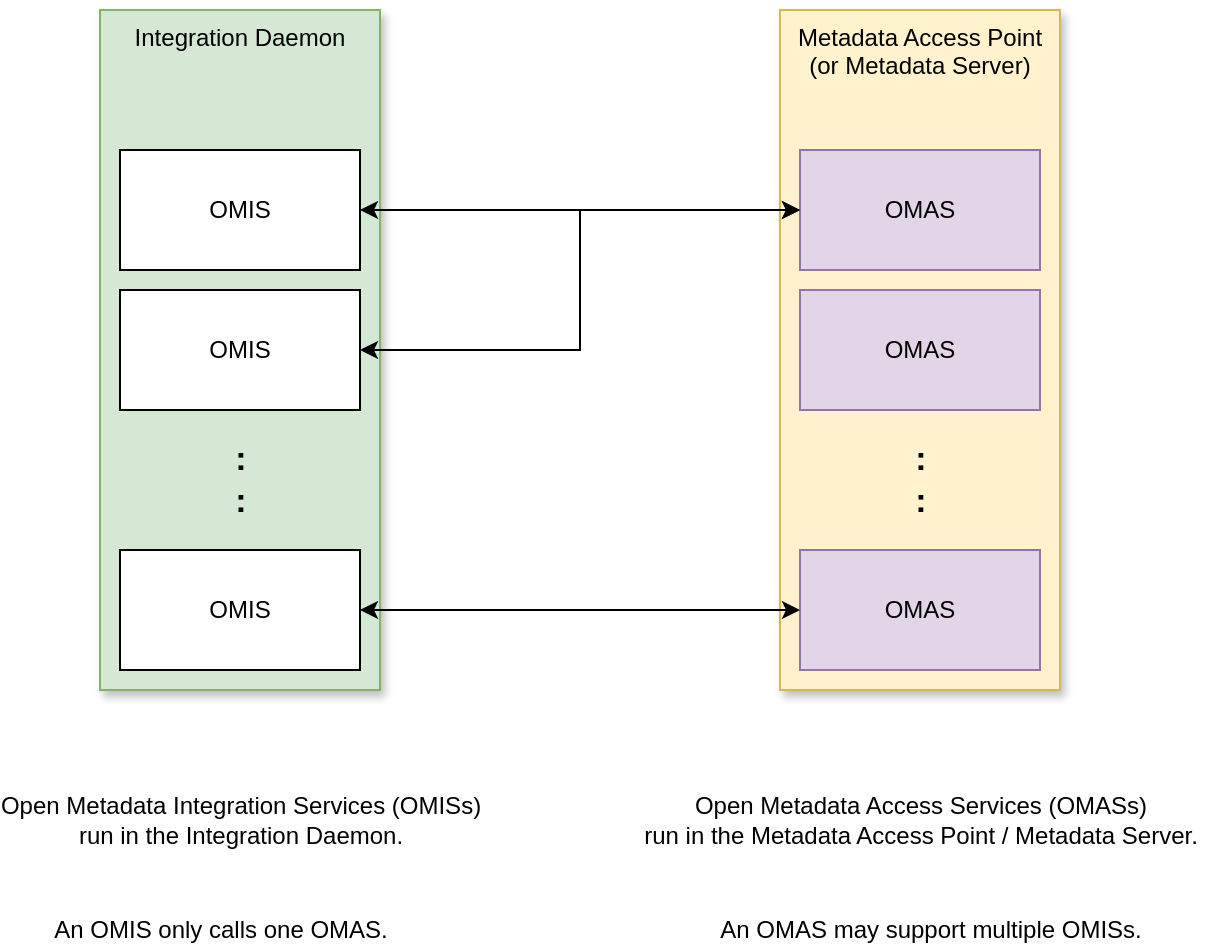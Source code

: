 <mxfile version="13.7.9" type="device" pages="4"><diagram id="kQIJDIRkGpUccyTiQSNZ" name="omis-omas-pair"><mxGraphModel dx="1106" dy="787" grid="1" gridSize="10" guides="1" tooltips="1" connect="1" arrows="1" fold="1" page="1" pageScale="1" pageWidth="827" pageHeight="1169" math="0" shadow="0"><root><mxCell id="0"/><mxCell id="1" parent="0"/><mxCell id="pXwLLE9wcdzc4x6rXp7t-1" value="Metadata Access Point (or Metadata Server)" style="rounded=0;whiteSpace=wrap;html=1;verticalAlign=top;fillColor=#fff2cc;strokeColor=#d6b656;shadow=1;" parent="1" vertex="1"><mxGeometry x="520" y="90" width="140" height="340" as="geometry"/></mxCell><mxCell id="pXwLLE9wcdzc4x6rXp7t-2" value="OMAS" style="rounded=0;whiteSpace=wrap;html=1;fillColor=#e1d5e7;strokeColor=#9673a6;" parent="1" vertex="1"><mxGeometry x="530" y="160" width="120" height="60" as="geometry"/></mxCell><mxCell id="pXwLLE9wcdzc4x6rXp7t-3" value="OMAS" style="rounded=0;whiteSpace=wrap;html=1;fillColor=#e1d5e7;strokeColor=#9673a6;" parent="1" vertex="1"><mxGeometry x="530" y="230" width="120" height="60" as="geometry"/></mxCell><mxCell id="pXwLLE9wcdzc4x6rXp7t-4" value="OMAS" style="rounded=0;whiteSpace=wrap;html=1;fillColor=#e1d5e7;strokeColor=#9673a6;" parent="1" vertex="1"><mxGeometry x="530" y="360" width="120" height="60" as="geometry"/></mxCell><mxCell id="pXwLLE9wcdzc4x6rXp7t-5" value=":&lt;br style=&quot;font-size: 17px;&quot;&gt;:" style="text;html=1;align=center;verticalAlign=middle;resizable=0;points=[];;autosize=1;fontStyle=1;fontSize=17;" parent="1" vertex="1"><mxGeometry x="580" y="300" width="20" height="50" as="geometry"/></mxCell><mxCell id="pXwLLE9wcdzc4x6rXp7t-6" value="Integration Daemon" style="rounded=0;whiteSpace=wrap;html=1;verticalAlign=top;fillColor=#d5e8d4;strokeColor=#82b366;shadow=1;" parent="1" vertex="1"><mxGeometry x="180" y="90" width="140" height="340" as="geometry"/></mxCell><mxCell id="pXwLLE9wcdzc4x6rXp7t-11" style="edgeStyle=orthogonalEdgeStyle;rounded=0;orthogonalLoop=1;jettySize=auto;html=1;exitX=1;exitY=0.5;exitDx=0;exitDy=0;fontSize=17;startArrow=classic;startFill=1;" parent="1" source="pXwLLE9wcdzc4x6rXp7t-7" target="pXwLLE9wcdzc4x6rXp7t-2" edge="1"><mxGeometry relative="1" as="geometry"/></mxCell><mxCell id="pXwLLE9wcdzc4x6rXp7t-7" value="OMIS" style="rounded=0;whiteSpace=wrap;html=1;" parent="1" vertex="1"><mxGeometry x="190" y="160" width="120" height="60" as="geometry"/></mxCell><mxCell id="pXwLLE9wcdzc4x6rXp7t-12" style="edgeStyle=orthogonalEdgeStyle;rounded=0;orthogonalLoop=1;jettySize=auto;html=1;exitX=1;exitY=0.5;exitDx=0;exitDy=0;entryX=0;entryY=0.5;entryDx=0;entryDy=0;startArrow=classic;startFill=1;fontSize=17;" parent="1" source="pXwLLE9wcdzc4x6rXp7t-8" target="pXwLLE9wcdzc4x6rXp7t-2" edge="1"><mxGeometry relative="1" as="geometry"/></mxCell><mxCell id="pXwLLE9wcdzc4x6rXp7t-8" value="OMIS" style="rounded=0;whiteSpace=wrap;html=1;" parent="1" vertex="1"><mxGeometry x="190" y="230" width="120" height="60" as="geometry"/></mxCell><mxCell id="pXwLLE9wcdzc4x6rXp7t-13" style="edgeStyle=orthogonalEdgeStyle;rounded=0;orthogonalLoop=1;jettySize=auto;html=1;exitX=1;exitY=0.5;exitDx=0;exitDy=0;entryX=0;entryY=0.5;entryDx=0;entryDy=0;startArrow=classic;startFill=1;fontSize=17;" parent="1" source="pXwLLE9wcdzc4x6rXp7t-9" target="pXwLLE9wcdzc4x6rXp7t-4" edge="1"><mxGeometry relative="1" as="geometry"/></mxCell><mxCell id="pXwLLE9wcdzc4x6rXp7t-9" value="OMIS" style="rounded=0;whiteSpace=wrap;html=1;" parent="1" vertex="1"><mxGeometry x="190" y="360" width="120" height="60" as="geometry"/></mxCell><mxCell id="pXwLLE9wcdzc4x6rXp7t-10" value=":&lt;br style=&quot;font-size: 17px;&quot;&gt;:" style="text;html=1;align=center;verticalAlign=middle;resizable=0;points=[];;autosize=1;fontStyle=1;fontSize=17;" parent="1" vertex="1"><mxGeometry x="240" y="300" width="20" height="50" as="geometry"/></mxCell><mxCell id="TBZB0Yjwz6d4kZKWlZUH-1" value="Open Metadata Integration Services (OMISs)&lt;br&gt;run in the Integration Daemon." style="text;html=1;align=center;verticalAlign=middle;resizable=1;points=[];autosize=1;" parent="1" vertex="1"><mxGeometry x="130" y="480" width="240" height="30" as="geometry"/></mxCell><mxCell id="TBZB0Yjwz6d4kZKWlZUH-2" value="Open Metadata Access Services (OMASs)&lt;br&gt;run in the Metadata Access Point / Metadata Server." style="text;html=1;align=center;verticalAlign=middle;resizable=1;points=[];autosize=1;" parent="1" vertex="1"><mxGeometry x="445" y="480" width="290" height="30" as="geometry"/></mxCell><mxCell id="TBZB0Yjwz6d4kZKWlZUH-3" value="An OMIS only calls one OMAS." style="text;html=1;align=center;verticalAlign=middle;resizable=0;points=[];autosize=1;" parent="1" vertex="1"><mxGeometry x="150" y="540" width="180" height="20" as="geometry"/></mxCell><mxCell id="TBZB0Yjwz6d4kZKWlZUH-4" value="An OMAS may support multiple OMISs." style="text;html=1;align=center;verticalAlign=middle;resizable=0;points=[];autosize=1;" parent="1" vertex="1"><mxGeometry x="480" y="540" width="230" height="20" as="geometry"/></mxCell></root></mxGraphModel></diagram><diagram id="H9T8ZdyGat-CJztdKYxI" name="integration-daemon-internals"><mxGraphModel dx="1106" dy="787" grid="1" gridSize="10" guides="1" tooltips="1" connect="1" arrows="1" fold="1" page="1" pageScale="1" pageWidth="827" pageHeight="1169" math="0" shadow="0"><root><mxCell id="LcJ5vQukcpZp4p8WFnJC-0"/><mxCell id="LcJ5vQukcpZp4p8WFnJC-1" parent="LcJ5vQukcpZp4p8WFnJC-0"/><mxCell id="2XS9oMDQqixrNcmkXcbp-0" value="Integration Daemon" style="rounded=0;whiteSpace=wrap;html=1;verticalAlign=top;fillColor=#d5e8d4;strokeColor=#82b366;shadow=1;" parent="LcJ5vQukcpZp4p8WFnJC-1" vertex="1"><mxGeometry x="191" y="90" width="370" height="540" as="geometry"/></mxCell><mxCell id="2XS9oMDQqixrNcmkXcbp-2" value="Integration Service (OMIS)" style="rounded=0;whiteSpace=wrap;html=1;verticalAlign=top;" parent="LcJ5vQukcpZp4p8WFnJC-1" vertex="1"><mxGeometry x="206.43" y="190" width="343.57" height="371" as="geometry"/></mxCell><mxCell id="2XS9oMDQqixrNcmkXcbp-4" value=":&lt;br style=&quot;font-size: 22px;&quot;&gt;:" style="text;html=1;align=center;verticalAlign=middle;resizable=0;points=[];;autosize=1;fontStyle=1;fontSize=22;" parent="LcJ5vQukcpZp4p8WFnJC-1" vertex="1"><mxGeometry x="366.001" y="569.999" width="20" height="60" as="geometry"/></mxCell><mxCell id="2XS9oMDQqixrNcmkXcbp-6" value=":&lt;br style=&quot;font-size: 22px;&quot;&gt;:" style="text;html=1;align=center;verticalAlign=middle;resizable=0;points=[];;autosize=1;fontStyle=1;fontSize=22;" parent="LcJ5vQukcpZp4p8WFnJC-1" vertex="1"><mxGeometry x="366.001" y="119.999" width="20" height="60" as="geometry"/></mxCell><mxCell id="jgvwML-uzM1dRke-Ec22-39" style="edgeStyle=orthogonalEdgeStyle;rounded=0;orthogonalLoop=1;jettySize=auto;html=1;exitX=0.5;exitY=1;exitDx=0;exitDy=0;entryX=0.25;entryY=0;entryDx=0;entryDy=0;startArrow=none;startFill=0;endArrow=classic;endFill=1;fontSize=12;" parent="LcJ5vQukcpZp4p8WFnJC-1" source="2XS9oMDQqixrNcmkXcbp-7" target="jgvwML-uzM1dRke-Ec22-37" edge="1"><mxGeometry relative="1" as="geometry"><Array as="points"><mxPoint x="570" y="378"/><mxPoint x="570" y="340"/><mxPoint x="603" y="340"/></Array></mxGeometry></mxCell><mxCell id="2XS9oMDQqixrNcmkXcbp-7" value="OMAS Client" style="rounded=0;whiteSpace=wrap;html=1;fontSize=12;rotation=-90;fillColor=#e1d5e7;strokeColor=#9673a6;" parent="LcJ5vQukcpZp4p8WFnJC-1" vertex="1"><mxGeometry x="335.9" y="336.7" width="333.91" height="82.92" as="geometry"/></mxCell><mxCell id="2XS9oMDQqixrNcmkXcbp-21" style="edgeStyle=orthogonalEdgeStyle;rounded=0;orthogonalLoop=1;jettySize=auto;html=1;exitX=0;exitY=0.5;exitDx=0;exitDy=0;entryX=0.875;entryY=0.5;entryDx=0;entryDy=0;entryPerimeter=0;startArrow=classic;startFill=1;fontSize=12;" parent="LcJ5vQukcpZp4p8WFnJC-1" source="2XS9oMDQqixrNcmkXcbp-8" target="2XS9oMDQqixrNcmkXcbp-20" edge="1"><mxGeometry relative="1" as="geometry"/></mxCell><mxCell id="jgvwML-uzM1dRke-Ec22-23" style="edgeStyle=orthogonalEdgeStyle;rounded=0;orthogonalLoop=1;jettySize=auto;html=1;exitX=1;exitY=0.5;exitDx=0;exitDy=0;entryX=0;entryY=0.5;entryDx=0;entryDy=0;startArrow=classic;startFill=1;endArrow=classic;endFill=1;fontSize=12;" parent="LcJ5vQukcpZp4p8WFnJC-1" source="2XS9oMDQqixrNcmkXcbp-8" target="2XS9oMDQqixrNcmkXcbp-11" edge="1"><mxGeometry relative="1" as="geometry"/></mxCell><mxCell id="2XS9oMDQqixrNcmkXcbp-8" value="Polling connector" style="rounded=1;whiteSpace=wrap;html=1;fontSize=12;fillColor=#dae8fc;strokeColor=#6c8ebf;" parent="LcJ5vQukcpZp4p8WFnJC-1" vertex="1"><mxGeometry x="206.43" y="253" width="120" height="60" as="geometry"/></mxCell><mxCell id="2XS9oMDQqixrNcmkXcbp-22" style="edgeStyle=orthogonalEdgeStyle;rounded=0;orthogonalLoop=1;jettySize=auto;html=1;exitX=0;exitY=0.5;exitDx=0;exitDy=0;entryX=0.875;entryY=0.5;entryDx=0;entryDy=0;entryPerimeter=0;startArrow=classic;startFill=1;fontSize=12;endArrow=none;endFill=0;" parent="LcJ5vQukcpZp4p8WFnJC-1" source="2XS9oMDQqixrNcmkXcbp-9" target="2XS9oMDQqixrNcmkXcbp-19" edge="1"><mxGeometry relative="1" as="geometry"/></mxCell><mxCell id="jgvwML-uzM1dRke-Ec22-22" style="edgeStyle=orthogonalEdgeStyle;rounded=0;orthogonalLoop=1;jettySize=auto;html=1;exitX=1;exitY=0.5;exitDx=0;exitDy=0;startArrow=none;startFill=0;endArrow=classic;endFill=1;fontSize=12;" parent="LcJ5vQukcpZp4p8WFnJC-1" source="2XS9oMDQqixrNcmkXcbp-9" target="2XS9oMDQqixrNcmkXcbp-12" edge="1"><mxGeometry relative="1" as="geometry"/></mxCell><mxCell id="2XS9oMDQqixrNcmkXcbp-9" value="Inbound listening&lt;br&gt;connector" style="rounded=1;whiteSpace=wrap;html=1;fontSize=12;fillColor=#dae8fc;strokeColor=#6c8ebf;" parent="LcJ5vQukcpZp4p8WFnJC-1" vertex="1"><mxGeometry x="206.43" y="359" width="120" height="60" as="geometry"/></mxCell><mxCell id="2XS9oMDQqixrNcmkXcbp-23" style="edgeStyle=orthogonalEdgeStyle;rounded=0;orthogonalLoop=1;jettySize=auto;html=1;exitX=0;exitY=0.5;exitDx=0;exitDy=0;entryX=0.875;entryY=0.5;entryDx=0;entryDy=0;entryPerimeter=0;startArrow=none;startFill=0;fontSize=12;" parent="LcJ5vQukcpZp4p8WFnJC-1" source="2XS9oMDQqixrNcmkXcbp-10" target="2XS9oMDQqixrNcmkXcbp-14" edge="1"><mxGeometry relative="1" as="geometry"/></mxCell><mxCell id="jgvwML-uzM1dRke-Ec22-30" style="edgeStyle=orthogonalEdgeStyle;rounded=0;orthogonalLoop=1;jettySize=auto;html=1;exitX=1;exitY=0.25;exitDx=0;exitDy=0;entryX=0;entryY=0.5;entryDx=0;entryDy=0;startArrow=none;startFill=0;endArrow=classic;endFill=1;fontSize=12;" parent="LcJ5vQukcpZp4p8WFnJC-1" source="2XS9oMDQqixrNcmkXcbp-10" target="2XS9oMDQqixrNcmkXcbp-13" edge="1"><mxGeometry relative="1" as="geometry"/></mxCell><mxCell id="2XS9oMDQqixrNcmkXcbp-10" value="Outbound listening connector" style="rounded=1;whiteSpace=wrap;html=1;fontSize=12;fillColor=#dae8fc;strokeColor=#6c8ebf;" parent="LcJ5vQukcpZp4p8WFnJC-1" vertex="1"><mxGeometry x="206.43" y="465" width="120" height="60" as="geometry"/></mxCell><mxCell id="jgvwML-uzM1dRke-Ec22-24" style="edgeStyle=orthogonalEdgeStyle;rounded=0;orthogonalLoop=1;jettySize=auto;html=1;exitX=1;exitY=0.5;exitDx=0;exitDy=0;startArrow=none;startFill=0;endArrow=classic;endFill=1;fontSize=12;" parent="LcJ5vQukcpZp4p8WFnJC-1" source="2XS9oMDQqixrNcmkXcbp-11" edge="1"><mxGeometry relative="1" as="geometry"><mxPoint x="461" y="295" as="targetPoint"/></mxGeometry></mxCell><mxCell id="2XS9oMDQqixrNcmkXcbp-11" value="Context" style="rounded=0;whiteSpace=wrap;html=1;fontSize=12;fillColor=#f5f5f5;strokeColor=#666666;fontColor=#333333;" parent="LcJ5vQukcpZp4p8WFnJC-1" vertex="1"><mxGeometry x="350" y="269" width="70" height="27" as="geometry"/></mxCell><mxCell id="jgvwML-uzM1dRke-Ec22-21" style="edgeStyle=orthogonalEdgeStyle;rounded=0;orthogonalLoop=1;jettySize=auto;html=1;exitX=1;exitY=0.5;exitDx=0;exitDy=0;entryX=0.75;entryY=0;entryDx=0;entryDy=0;startArrow=none;startFill=0;endArrow=classic;endFill=1;fontSize=12;" parent="LcJ5vQukcpZp4p8WFnJC-1" source="2XS9oMDQqixrNcmkXcbp-12" target="2XS9oMDQqixrNcmkXcbp-7" edge="1"><mxGeometry relative="1" as="geometry"/></mxCell><mxCell id="jgvwML-uzM1dRke-Ec22-41" style="edgeStyle=orthogonalEdgeStyle;rounded=0;orthogonalLoop=1;jettySize=auto;html=1;exitX=1;exitY=0.5;exitDx=0;exitDy=0;startArrow=none;startFill=0;endArrow=classic;endFill=1;fontSize=12;" parent="LcJ5vQukcpZp4p8WFnJC-1" source="2XS9oMDQqixrNcmkXcbp-12" target="2XS9oMDQqixrNcmkXcbp-7" edge="1"><mxGeometry relative="1" as="geometry"/></mxCell><mxCell id="2XS9oMDQqixrNcmkXcbp-12" value="Context" style="rounded=0;whiteSpace=wrap;html=1;fontSize=12;fillColor=#f5f5f5;strokeColor=#666666;fontColor=#333333;" parent="LcJ5vQukcpZp4p8WFnJC-1" vertex="1"><mxGeometry x="350" y="373" width="70" height="31" as="geometry"/></mxCell><mxCell id="jgvwML-uzM1dRke-Ec22-19" style="edgeStyle=orthogonalEdgeStyle;rounded=0;orthogonalLoop=1;jettySize=auto;html=1;exitX=1;exitY=0.5;exitDx=0;exitDy=0;entryX=0;entryY=0.25;entryDx=0;entryDy=0;startArrow=none;startFill=0;endArrow=classic;endFill=1;fontSize=12;" parent="LcJ5vQukcpZp4p8WFnJC-1" source="2XS9oMDQqixrNcmkXcbp-13" target="jgvwML-uzM1dRke-Ec22-28" edge="1"><mxGeometry relative="1" as="geometry"/></mxCell><mxCell id="2XS9oMDQqixrNcmkXcbp-13" value="Context" style="rounded=0;whiteSpace=wrap;html=1;fontSize=12;fillColor=#f5f5f5;strokeColor=#666666;fontColor=#333333;" parent="LcJ5vQukcpZp4p8WFnJC-1" vertex="1"><mxGeometry x="350" y="465" width="70" height="30" as="geometry"/></mxCell><mxCell id="2XS9oMDQqixrNcmkXcbp-14" value="Third party&lt;br&gt;technology" style="ellipse;shape=cloud;whiteSpace=wrap;html=1;fontSize=12;fillColor=#dae8fc;strokeColor=#6c8ebf;" parent="LcJ5vQukcpZp4p8WFnJC-1" vertex="1"><mxGeometry x="30" y="455" width="120" height="80" as="geometry"/></mxCell><mxCell id="2XS9oMDQqixrNcmkXcbp-19" value="Third party&lt;br&gt;technology" style="ellipse;shape=cloud;whiteSpace=wrap;html=1;fontSize=12;fillColor=#dae8fc;strokeColor=#6c8ebf;" parent="LcJ5vQukcpZp4p8WFnJC-1" vertex="1"><mxGeometry x="30" y="349" width="120" height="80" as="geometry"/></mxCell><mxCell id="2XS9oMDQqixrNcmkXcbp-20" value="Third party&lt;br&gt;technology" style="ellipse;shape=cloud;whiteSpace=wrap;html=1;fontSize=12;fillColor=#dae8fc;strokeColor=#6c8ebf;" parent="LcJ5vQukcpZp4p8WFnJC-1" vertex="1"><mxGeometry x="30" y="243" width="120" height="80" as="geometry"/></mxCell><mxCell id="jgvwML-uzM1dRke-Ec22-0" value="Metadata Access Point (or Metadata Server)" style="rounded=0;whiteSpace=wrap;html=1;verticalAlign=top;fillColor=#fff2cc;strokeColor=#d6b656;shadow=1;" parent="LcJ5vQukcpZp4p8WFnJC-1" vertex="1"><mxGeometry x="660" y="90" width="140" height="540" as="geometry"/></mxCell><mxCell id="jgvwML-uzM1dRke-Ec22-16" style="edgeStyle=orthogonalEdgeStyle;rounded=0;orthogonalLoop=1;jettySize=auto;html=1;exitX=0;exitY=0.75;exitDx=0;exitDy=0;entryX=0.75;entryY=0;entryDx=0;entryDy=0;startArrow=none;startFill=0;fontSize=12;endArrow=classic;endFill=1;" parent="LcJ5vQukcpZp4p8WFnJC-1" source="jgvwML-uzM1dRke-Ec22-2" target="jgvwML-uzM1dRke-Ec22-12" edge="1"><mxGeometry relative="1" as="geometry"/></mxCell><mxCell id="jgvwML-uzM1dRke-Ec22-2" value="OMAS" style="rounded=0;whiteSpace=wrap;html=1;fillColor=#e1d5e7;strokeColor=#9673a6;" parent="LcJ5vQukcpZp4p8WFnJC-1" vertex="1"><mxGeometry x="670" y="210" width="120" height="340" as="geometry"/></mxCell><mxCell id="jgvwML-uzM1dRke-Ec22-4" value=":&lt;br style=&quot;font-size: 17px;&quot;&gt;:" style="text;html=1;align=center;verticalAlign=middle;resizable=0;points=[];;autosize=1;fontStyle=1;fontSize=17;" parent="LcJ5vQukcpZp4p8WFnJC-1" vertex="1"><mxGeometry x="720" y="564" width="20" height="50" as="geometry"/></mxCell><mxCell id="jgvwML-uzM1dRke-Ec22-15" value="" style="group" parent="LcJ5vQukcpZp4p8WFnJC-1" vertex="1" connectable="0"><mxGeometry x="590" y="531" width="40" height="51" as="geometry"/></mxCell><mxCell id="jgvwML-uzM1dRke-Ec22-14" value="" style="group" parent="jgvwML-uzM1dRke-Ec22-15" vertex="1" connectable="0"><mxGeometry width="40" height="51" as="geometry"/></mxCell><mxCell id="jgvwML-uzM1dRke-Ec22-13" value="" style="group" parent="jgvwML-uzM1dRke-Ec22-14" vertex="1" connectable="0"><mxGeometry width="40" height="51" as="geometry"/></mxCell><mxCell id="jgvwML-uzM1dRke-Ec22-7" value="" style="whiteSpace=wrap;html=1;aspect=fixed;fontSize=12;shadow=1;" parent="jgvwML-uzM1dRke-Ec22-13" vertex="1"><mxGeometry y="11" width="40" height="40" as="geometry"/></mxCell><mxCell id="jgvwML-uzM1dRke-Ec22-9" value="" style="rounded=0;whiteSpace=wrap;html=1;fontSize=12;" parent="jgvwML-uzM1dRke-Ec22-13" vertex="1"><mxGeometry x="5" y="11" width="30" height="30" as="geometry"/></mxCell><mxCell id="jgvwML-uzM1dRke-Ec22-12" value="" style="rounded=0;whiteSpace=wrap;html=1;fontSize=12;strokeColor=none;" parent="jgvwML-uzM1dRke-Ec22-13" vertex="1"><mxGeometry x="5" width="30" height="40" as="geometry"/></mxCell><mxCell id="jgvwML-uzM1dRke-Ec22-25" value=":&lt;br style=&quot;font-size: 17px;&quot;&gt;:" style="text;html=1;align=center;verticalAlign=middle;resizable=0;points=[];;autosize=1;fontStyle=1;fontSize=17;" parent="LcJ5vQukcpZp4p8WFnJC-1" vertex="1"><mxGeometry x="720" y="145" width="20" height="50" as="geometry"/></mxCell><mxCell id="jgvwML-uzM1dRke-Ec22-6" style="edgeStyle=orthogonalEdgeStyle;rounded=0;orthogonalLoop=1;jettySize=auto;html=1;exitX=0.75;exitY=1;exitDx=0;exitDy=0;startArrow=classic;startFill=1;fontSize=12;entryX=0;entryY=0.25;entryDx=0;entryDy=0;" parent="LcJ5vQukcpZp4p8WFnJC-1" source="2XS9oMDQqixrNcmkXcbp-7" target="jgvwML-uzM1dRke-Ec22-2" edge="1"><mxGeometry relative="1" as="geometry"/></mxCell><mxCell id="jgvwML-uzM1dRke-Ec22-27" value="Out Topic" style="text;html=1;align=center;verticalAlign=middle;resizable=0;points=[];;autosize=1;fontSize=12;" parent="LcJ5vQukcpZp4p8WFnJC-1" vertex="1"><mxGeometry x="575" y="596" width="70" height="20" as="geometry"/></mxCell><mxCell id="jgvwML-uzM1dRke-Ec22-29" style="edgeStyle=orthogonalEdgeStyle;rounded=0;orthogonalLoop=1;jettySize=auto;html=1;entryX=1;entryY=0.75;entryDx=0;entryDy=0;startArrow=none;startFill=0;endArrow=classic;endFill=1;fontSize=12;" parent="LcJ5vQukcpZp4p8WFnJC-1" source="jgvwML-uzM1dRke-Ec22-28" target="2XS9oMDQqixrNcmkXcbp-10" edge="1"><mxGeometry relative="1" as="geometry"/></mxCell><mxCell id="jgvwML-uzM1dRke-Ec22-28" value="OMAS Client-side OutTopic&lt;br&gt;Connector" style="rounded=0;whiteSpace=wrap;html=1;fontSize=12;" parent="LcJ5vQukcpZp4p8WFnJC-1" vertex="1"><mxGeometry x="467.86" y="480" width="70" height="60" as="geometry"/></mxCell><mxCell id="jgvwML-uzM1dRke-Ec22-26" style="edgeStyle=orthogonalEdgeStyle;rounded=0;orthogonalLoop=1;jettySize=auto;html=1;exitX=0.25;exitY=0;exitDx=0;exitDy=0;entryX=1;entryY=0.5;entryDx=0;entryDy=0;startArrow=none;startFill=0;endArrow=classic;endFill=1;fontSize=12;" parent="LcJ5vQukcpZp4p8WFnJC-1" source="jgvwML-uzM1dRke-Ec22-12" target="jgvwML-uzM1dRke-Ec22-28" edge="1"><mxGeometry relative="1" as="geometry"/></mxCell><mxCell id="jgvwML-uzM1dRke-Ec22-31" value="REST API&lt;br&gt;Calls" style="text;html=1;align=center;verticalAlign=middle;resizable=0;points=[];;autosize=1;fontSize=12;" parent="LcJ5vQukcpZp4p8WFnJC-1" vertex="1"><mxGeometry x="575" y="260" width="70" height="30" as="geometry"/></mxCell><mxCell id="jgvwML-uzM1dRke-Ec22-32" value="" style="group" parent="LcJ5vQukcpZp4p8WFnJC-1" vertex="1" connectable="0"><mxGeometry x="590" y="358" width="40" height="51" as="geometry"/></mxCell><mxCell id="jgvwML-uzM1dRke-Ec22-33" value="" style="group" parent="jgvwML-uzM1dRke-Ec22-32" vertex="1" connectable="0"><mxGeometry width="40" height="51" as="geometry"/></mxCell><mxCell id="jgvwML-uzM1dRke-Ec22-34" value="" style="group" parent="jgvwML-uzM1dRke-Ec22-33" vertex="1" connectable="0"><mxGeometry width="40" height="51" as="geometry"/></mxCell><mxCell id="jgvwML-uzM1dRke-Ec22-35" value="" style="whiteSpace=wrap;html=1;aspect=fixed;fontSize=12;shadow=1;" parent="jgvwML-uzM1dRke-Ec22-34" vertex="1"><mxGeometry y="11" width="40" height="40" as="geometry"/></mxCell><mxCell id="jgvwML-uzM1dRke-Ec22-36" value="" style="rounded=0;whiteSpace=wrap;html=1;fontSize=12;" parent="jgvwML-uzM1dRke-Ec22-34" vertex="1"><mxGeometry x="5" y="11" width="30" height="30" as="geometry"/></mxCell><mxCell id="jgvwML-uzM1dRke-Ec22-37" value="" style="rounded=0;whiteSpace=wrap;html=1;fontSize=12;strokeColor=none;" parent="jgvwML-uzM1dRke-Ec22-34" vertex="1"><mxGeometry x="5" width="30" height="40" as="geometry"/></mxCell><mxCell id="jgvwML-uzM1dRke-Ec22-38" value="In Topic" style="text;html=1;align=center;verticalAlign=middle;resizable=0;points=[];;autosize=1;fontSize=12;" parent="LcJ5vQukcpZp4p8WFnJC-1" vertex="1"><mxGeometry x="580" y="423" width="60" height="20" as="geometry"/></mxCell><mxCell id="jgvwML-uzM1dRke-Ec22-40" style="edgeStyle=orthogonalEdgeStyle;rounded=0;orthogonalLoop=1;jettySize=auto;html=1;exitX=0.75;exitY=0;exitDx=0;exitDy=0;startArrow=none;startFill=0;endArrow=classic;endFill=1;fontSize=12;" parent="LcJ5vQukcpZp4p8WFnJC-1" source="jgvwML-uzM1dRke-Ec22-37" target="jgvwML-uzM1dRke-Ec22-2" edge="1"><mxGeometry relative="1" as="geometry"/></mxCell><mxCell id="jgvwML-uzM1dRke-Ec22-42" style="edgeStyle=orthogonalEdgeStyle;rounded=0;orthogonalLoop=1;jettySize=auto;html=1;exitX=0.5;exitY=1;exitDx=0;exitDy=0;startArrow=none;startFill=0;endArrow=classic;endFill=1;fontSize=12;" parent="LcJ5vQukcpZp4p8WFnJC-1" source="2XS9oMDQqixrNcmkXcbp-12" target="2XS9oMDQqixrNcmkXcbp-12" edge="1"><mxGeometry relative="1" as="geometry"/></mxCell></root></mxGraphModel></diagram><diagram id="64aDKeuYOhuSxBOflMIt" name="integration-connector"><mxGraphModel dx="1106" dy="787" grid="1" gridSize="10" guides="1" tooltips="1" connect="1" arrows="1" fold="1" page="1" pageScale="1" pageWidth="1169" pageHeight="827" math="0" shadow="0"><root><mxCell id="YQMm9Tc21oN1GBCdeoTT-0"/><mxCell id="YQMm9Tc21oN1GBCdeoTT-1" parent="YQMm9Tc21oN1GBCdeoTT-0"/><mxCell id="YQMm9Tc21oN1GBCdeoTT-2" value="&lt;br&gt;&lt;br&gt;initialize()&lt;br&gt;&lt;br&gt;&lt;br&gt;setAuditLog()&lt;br&gt;setConnectorName()&lt;br&gt;&lt;br&gt;&lt;br&gt;&lt;br&gt;&lt;br&gt;&lt;br&gt;&lt;br&gt;start()&lt;br&gt;&lt;br&gt;&lt;br&gt;engage()&lt;br&gt;&lt;br&gt;&lt;br&gt;refresh()&lt;br&gt;&lt;br&gt;&lt;br&gt;disconnect()" style="rounded=1;whiteSpace=wrap;html=1;align=left;perimeterSpacing=0;spacingLeft=6;fillColor=#dae8fc;strokeColor=#6c8ebf;shadow=1;" parent="YQMm9Tc21oN1GBCdeoTT-1" vertex="1"><mxGeometry x="240" y="120" width="190" height="410" as="geometry"/></mxCell><mxCell id="YQMm9Tc21oN1GBCdeoTT-3" value="&lt;b&gt;IntegrationConnector&lt;/b&gt;" style="text;html=1;align=center;verticalAlign=middle;resizable=0;points=[];autosize=1;" parent="YQMm9Tc21oN1GBCdeoTT-1" vertex="1"><mxGeometry x="265" y="130" width="140" height="20" as="geometry"/></mxCell><mxCell id="YQMm9Tc21oN1GBCdeoTT-6" value="Indicates that the connector is completely configured and can begin processing.&amp;nbsp; This call can be used to register with non-blocking services.&amp;nbsp; For example it can register a listener with the OMAS Out Topic with the context." style="text;whiteSpace=wrap;html=1;" parent="YQMm9Tc21oN1GBCdeoTT-1" vertex="1"><mxGeometry x="444" y="318" width="470" height="40" as="geometry"/></mxCell><mxCell id="YQMm9Tc21oN1GBCdeoTT-7" value="For saving connector instance identifier and connection object.&lt;br&gt;&lt;div style=&quot;text-align: left&quot;&gt;&lt;span&gt;Called from the ConnectorBroker.&lt;/span&gt;&lt;/div&gt;" style="text;html=1;align=center;verticalAlign=middle;resizable=0;points=[];autosize=1;" parent="YQMm9Tc21oN1GBCdeoTT-1" vertex="1"><mxGeometry x="438" y="185" width="350" height="30" as="geometry"/></mxCell><mxCell id="YQMm9Tc21oN1GBCdeoTT-8" value="Provides the logging destination." style="text;html=1;align=center;verticalAlign=middle;resizable=0;points=[];autosize=1;" parent="YQMm9Tc21oN1GBCdeoTT-1" vertex="1"><mxGeometry x="438" y="230" width="190" height="20" as="geometry"/></mxCell><mxCell id="YQMm9Tc21oN1GBCdeoTT-9" value="Provides the name of the connector for logging." style="text;html=1;align=center;verticalAlign=middle;resizable=0;points=[];autosize=1;" parent="YQMm9Tc21oN1GBCdeoTT-1" vertex="1"><mxGeometry x="438" y="249" width="270" height="20" as="geometry"/></mxCell><mxCell id="YQMm9Tc21oN1GBCdeoTT-11" value="Used for blocking calls to wait for new metadata.  It is called from its own thread iff the connector is configured to have its own thread.  It is recommended that the engage() method returns when each blocking call completes.  The integration daemon will pause a second and then call engage() again.  This pattern enables the calling thread to detect the shutdown of the integration daemon server." style="text;whiteSpace=wrap;html=1;" parent="YQMm9Tc21oN1GBCdeoTT-1" vertex="1"><mxGeometry x="444" y="379" width="550" height="70" as="geometry"/></mxCell><mxCell id="YQMm9Tc21oN1GBCdeoTT-12" value="Free up any resources held since the connector is no longer needed." style="text;whiteSpace=wrap;html=1;" parent="YQMm9Tc21oN1GBCdeoTT-1" vertex="1"><mxGeometry x="444" y="540" width="400" height="30" as="geometry"/></mxCell><mxCell id="YQMm9Tc21oN1GBCdeoTT-14" value="Requests that the connector does a comparison of the metadata in the third party technology and open metadata repositories. Refresh is called when the integration connector first starts and then at intervals defined in the connector's configuration as well as any external REST API calls to explicitly refresh the connector." style="text;whiteSpace=wrap;html=1;" parent="YQMm9Tc21oN1GBCdeoTT-1" vertex="1"><mxGeometry x="444" y="470" width="550" height="70" as="geometry"/></mxCell><mxCell id="YQMm9Tc21oN1GBCdeoTT-15" value="Set up the integration service specific context." style="text;html=1;align=center;verticalAlign=middle;resizable=0;points=[];autosize=1;" parent="YQMm9Tc21oN1GBCdeoTT-1" vertex="1"><mxGeometry x="438" y="288" width="260" height="20" as="geometry"/></mxCell><mxCell id="YQMm9Tc21oN1GBCdeoTT-16" value="setContext()" style="rounded=0;whiteSpace=wrap;html=1;fillColor=#ffe6cc;strokeColor=#d79b00;opacity=40;align=left;spacingLeft=5;" parent="YQMm9Tc21oN1GBCdeoTT-1" vertex="1"><mxGeometry x="240" y="281" width="190" height="40" as="geometry"/></mxCell><mxCell id="YQMm9Tc21oN1GBCdeoTT-17" value="&lt;br&gt;registerListener()&lt;br&gt;sendEvent()&lt;br&gt;&lt;br&gt;createXXX()&lt;br&gt;createXXXByTemplate()&lt;br&gt;updateXXX()&lt;br&gt;&lt;br&gt;publishXXX()&lt;br&gt;withdrawXXX()&lt;br&gt;&lt;br&gt;removeXXX()&lt;br&gt;&lt;br&gt;findXXXs()&lt;br&gt;getXXXsByName()&lt;br&gt;getMyXXXs()&lt;br&gt;getXXXByGUID()" style="whiteSpace=wrap;html=1;align=left;fillColor=#ffe6cc;strokeColor=#d79b00;spacingLeft=3;shadow=1;" parent="YQMm9Tc21oN1GBCdeoTT-1" vertex="1"><mxGeometry x="30" y="273" width="155" height="280" as="geometry"/></mxCell><mxCell id="NjhM_B7wD2fwzGD4Wnjn-0" value="Context" style="text;html=1;align=center;verticalAlign=middle;resizable=0;points=[];autosize=1;" parent="YQMm9Tc21oN1GBCdeoTT-1" vertex="1"><mxGeometry x="77.5" y="273" width="60" height="20" as="geometry"/></mxCell><mxCell id="NjhM_B7wD2fwzGD4Wnjn-1" value="" style="shape=flexArrow;endArrow=classic;html=1;exitX=1.006;exitY=0.1;exitDx=0;exitDy=0;exitPerimeter=0;entryX=0;entryY=0.5;entryDx=0;entryDy=0;" parent="YQMm9Tc21oN1GBCdeoTT-1" source="YQMm9Tc21oN1GBCdeoTT-17" target="YQMm9Tc21oN1GBCdeoTT-16" edge="1"><mxGeometry width="50" height="50" relative="1" as="geometry"><mxPoint x="410" y="523" as="sourcePoint"/><mxPoint x="460" y="473" as="targetPoint"/></mxGeometry></mxCell></root></mxGraphModel></diagram><diagram id="NphHxGyHxD96LjO3lWeI" name="integration-connector-configuration"><mxGraphModel dx="1106" dy="787" grid="1" gridSize="10" guides="1" tooltips="1" connect="1" arrows="1" fold="1" page="1" pageScale="1" pageWidth="1169" pageHeight="827" math="0" shadow="0"><root><mxCell id="N0A6NNeLkjrZCOcOjl0L-0"/><mxCell id="N0A6NNeLkjrZCOcOjl0L-1" parent="N0A6NNeLkjrZCOcOjl0L-0"/><mxCell id="N0A6NNeLkjrZCOcOjl0L-2" value="&lt;div&gt;integrationServiceId&amp;nbsp; &amp;nbsp; &amp;nbsp; &amp;nbsp; &amp;nbsp; &amp;nbsp; &amp;nbsp; &amp;nbsp; &amp;nbsp;&lt;/div&gt;&lt;div&gt;integrationServiceContextManagerClass&lt;/div&gt;&lt;div&gt;integrationServiceName&amp;nbsp; &amp;nbsp; &amp;nbsp; &amp;nbsp; &amp;nbsp; &amp;nbsp; &amp;nbsp; &amp;nbsp;&lt;/div&gt;&lt;div&gt;integrationServiceFullName&amp;nbsp; &amp;nbsp; &amp;nbsp; &amp;nbsp; &amp;nbsp; &amp;nbsp;&lt;/div&gt;&lt;div&gt;integrationServiceURLMarker&amp;nbsp; &amp;nbsp; &amp;nbsp; &amp;nbsp; &amp;nbsp;&amp;nbsp;&lt;/div&gt;&lt;div&gt;integrationServiceDescription&amp;nbsp; &amp;nbsp; &amp;nbsp; &amp;nbsp;&amp;nbsp;&lt;/div&gt;&lt;div&gt;integrationServiceWiki&amp;nbsp; &amp;nbsp; &amp;nbsp; &amp;nbsp; &amp;nbsp; &amp;nbsp; &amp;nbsp; &amp;nbsp;&lt;/div&gt;&lt;div&gt;integrationServicePartnerOMAS&lt;/div&gt;&lt;div&gt;defaultPermittedSynchronization&lt;/div&gt;&lt;div&gt;&amp;nbsp; &amp;nbsp; &amp;nbsp; &amp;nbsp;&lt;/div&gt;&lt;div&gt;integrationServiceOperationalStatus&lt;/div&gt;&lt;div&gt;&lt;br&gt;&lt;/div&gt;&lt;div&gt;omagServerPlatformRootURL&lt;br&gt;&lt;/div&gt;&lt;div&gt;omagServerName&lt;/div&gt;&lt;div&gt;&lt;br&gt;&lt;/div&gt;&lt;div&gt;integrationServiceOptions&lt;/div&gt;&lt;div&gt;&amp;nbsp; &amp;nbsp; &amp;nbsp; &amp;nbsp; &amp;nbsp; &amp;nbsp;&amp;nbsp;&lt;/div&gt;&lt;div&gt;integrationConnectorConfigs&amp;nbsp; &amp;nbsp; &amp;nbsp; &amp;nbsp; &amp;nbsp;&amp;nbsp;&lt;/div&gt;" style="rounded=0;whiteSpace=wrap;html=1;align=left;spacingLeft=3;fillColor=#dae8fc;strokeColor=#6c8ebf;shadow=1;" parent="N0A6NNeLkjrZCOcOjl0L-1" vertex="1"><mxGeometry x="240" y="30" width="230" height="280" as="geometry"/></mxCell><mxCell id="N0A6NNeLkjrZCOcOjl0L-3" value="" style="shape=curlyBracket;whiteSpace=wrap;html=1;rounded=1;align=left;rotation=-180;" parent="N0A6NNeLkjrZCOcOjl0L-1" vertex="1"><mxGeometry x="479" y="50" width="20" height="120" as="geometry"/></mxCell><mxCell id="N0A6NNeLkjrZCOcOjl0L-4" value="Descriptive information&lt;br&gt;about the service." style="text;html=1;align=left;verticalAlign=middle;resizable=0;points=[];autosize=1;" parent="N0A6NNeLkjrZCOcOjl0L-1" vertex="1"><mxGeometry x="505" y="94" width="140" height="30" as="geometry"/></mxCell><mxCell id="N0A6NNeLkjrZCOcOjl0L-5" value="" style="shape=curlyBracket;whiteSpace=wrap;html=1;rounded=1;align=left;rotation=-180;" parent="N0A6NNeLkjrZCOcOjl0L-1" vertex="1"><mxGeometry x="479" y="180" width="20" height="20" as="geometry"/></mxCell><mxCell id="N0A6NNeLkjrZCOcOjl0L-7" value="Is the service available?" style="text;html=1;align=center;verticalAlign=middle;resizable=0;points=[];autosize=1;" parent="N0A6NNeLkjrZCOcOjl0L-1" vertex="1"><mxGeometry x="501" y="180" width="140" height="20" as="geometry"/></mxCell><mxCell id="N0A6NNeLkjrZCOcOjl0L-8" value="" style="shape=curlyBracket;whiteSpace=wrap;html=1;rounded=1;align=left;rotation=-180;" parent="N0A6NNeLkjrZCOcOjl0L-1" vertex="1"><mxGeometry x="479" y="259" width="20" height="20" as="geometry"/></mxCell><mxCell id="N0A6NNeLkjrZCOcOjl0L-9" value="Options supported by the integration service." style="text;html=1;align=center;verticalAlign=middle;resizable=0;points=[];autosize=1;" parent="N0A6NNeLkjrZCOcOjl0L-1" vertex="1"><mxGeometry x="503" y="259" width="250" height="20" as="geometry"/></mxCell><mxCell id="N0A6NNeLkjrZCOcOjl0L-10" value="" style="shape=curlyBracket;whiteSpace=wrap;html=1;rounded=1;align=left;rotation=-180;size=0.5;" parent="N0A6NNeLkjrZCOcOjl0L-1" vertex="1"><mxGeometry x="479" y="287" width="20" height="20" as="geometry"/></mxCell><mxCell id="N0A6NNeLkjrZCOcOjl0L-11" value="List of connectors to run (typically one for each third party technology)." style="text;html=1;align=center;verticalAlign=middle;resizable=0;points=[];autosize=1;" parent="N0A6NNeLkjrZCOcOjl0L-1" vertex="1"><mxGeometry x="500" y="287" width="390" height="20" as="geometry"/></mxCell><mxCell id="N0A6NNeLkjrZCOcOjl0L-12" value="&lt;div&gt;connectorId&amp;nbsp; &amp;nbsp; &amp;nbsp; &amp;nbsp; &amp;nbsp; &amp;nbsp; &amp;nbsp; &amp;nbsp;&amp;nbsp;&lt;/div&gt;&lt;div&gt;connectorName&lt;/div&gt;&lt;div&gt;connectorUserId&amp;nbsp; &amp;nbsp; &amp;nbsp; &amp;nbsp; &amp;nbsp; &amp;nbsp; &amp;nbsp;&amp;nbsp;&lt;/div&gt;&lt;div&gt;connection&amp;nbsp; &amp;nbsp; &amp;nbsp; &amp;nbsp; &amp;nbsp; &amp;nbsp; &amp;nbsp; &amp;nbsp; &amp;nbsp;&lt;/div&gt;&lt;div&gt;metadataSourceQualifiedName&lt;/div&gt;&lt;div&gt;refreshTimeInterval&amp;nbsp; &amp;nbsp; &amp;nbsp; &amp;nbsp;&amp;nbsp;&lt;/div&gt;&lt;div&gt;usesBlockingCalls&lt;/div&gt;&lt;div&gt;permittedSynchronization&amp;nbsp; &amp;nbsp; &amp;nbsp; &amp;nbsp; &amp;nbsp;&lt;/div&gt;" style="whiteSpace=wrap;html=1;align=left;spacingLeft=3;fillColor=#dae8fc;strokeColor=#6c8ebf;shadow=1;" parent="N0A6NNeLkjrZCOcOjl0L-1" vertex="1"><mxGeometry x="600" y="375" width="190" height="120" as="geometry"/></mxCell><mxCell id="N0A6NNeLkjrZCOcOjl0L-13" value="" style="shape=flexArrow;endArrow=classic;html=1;entryX=0.5;entryY=0;entryDx=0;entryDy=0;sourcePerimeterSpacing=5;targetPerimeterSpacing=6;" parent="N0A6NNeLkjrZCOcOjl0L-1" source="N0A6NNeLkjrZCOcOjl0L-11" target="N0A6NNeLkjrZCOcOjl0L-12" edge="1"><mxGeometry width="50" height="50" relative="1" as="geometry"><mxPoint x="640" y="310" as="sourcePoint"/><mxPoint x="530" y="240" as="targetPoint"/></mxGeometry></mxCell><mxCell id="M7h405FolyuH331C-KOn-0" value="" style="shape=curlyBracket;whiteSpace=wrap;html=1;rounded=1;align=left;rotation=-180;" parent="N0A6NNeLkjrZCOcOjl0L-1" vertex="1"><mxGeometry x="480" y="208" width="20" height="38" as="geometry"/></mxCell><mxCell id="M7h405FolyuH331C-KOn-1" value="Location of the metadata access point /&lt;br&gt;metadata server where the access service is running" style="text;html=1;align=left;verticalAlign=middle;resizable=0;points=[];autosize=1;" parent="N0A6NNeLkjrZCOcOjl0L-1" vertex="1"><mxGeometry x="506" y="212" width="300" height="30" as="geometry"/></mxCell></root></mxGraphModel></diagram></mxfile>